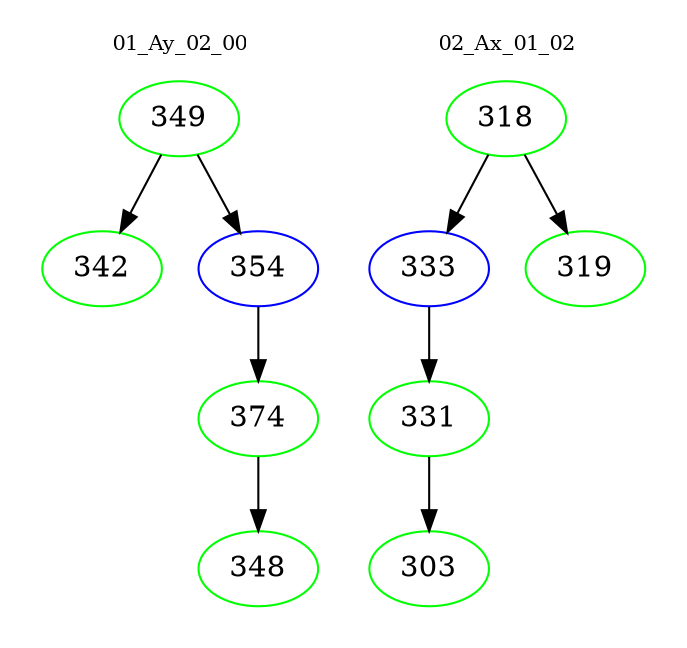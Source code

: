digraph{
subgraph cluster_0 {
color = white
label = "01_Ay_02_00";
fontsize=10;
T0_349 [label="349", color="green"]
T0_349 -> T0_342 [color="black"]
T0_342 [label="342", color="green"]
T0_349 -> T0_354 [color="black"]
T0_354 [label="354", color="blue"]
T0_354 -> T0_374 [color="black"]
T0_374 [label="374", color="green"]
T0_374 -> T0_348 [color="black"]
T0_348 [label="348", color="green"]
}
subgraph cluster_1 {
color = white
label = "02_Ax_01_02";
fontsize=10;
T1_318 [label="318", color="green"]
T1_318 -> T1_333 [color="black"]
T1_333 [label="333", color="blue"]
T1_333 -> T1_331 [color="black"]
T1_331 [label="331", color="green"]
T1_331 -> T1_303 [color="black"]
T1_303 [label="303", color="green"]
T1_318 -> T1_319 [color="black"]
T1_319 [label="319", color="green"]
}
}

